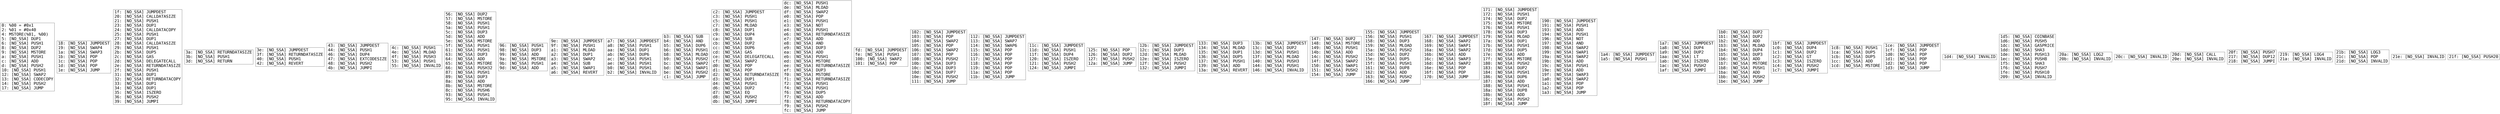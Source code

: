 digraph "graph.cfg.gv" {
	subgraph global {
		node [fontname=Courier fontsize=30.0 rank=same shape=box]
		block_0 [label="0: %00 = #0x1\l2: %01 = #0x40\l4: MSTORE(%01, %00)\l5: [NO_SSA] DUP1\l6: [NO_SSA] PUSH1\l8: [NO_SSA] DUP2\l9: [NO_SSA] MSTORE\la: [NO_SSA] PUSH1\lc: [NO_SSA] ADD\ld: [NO_SSA] PUSH2\l10: [NO_SSA] PUSH1\l12: [NO_SSA] SWAP2\l13: [NO_SSA] CODECOPY\l14: [NO_SSA] PUSH2\l17: [NO_SSA] JUMP\l"]
		block_18 [label="18: [NO_SSA] JUMPDEST\l19: [NO_SSA] SWAP4\l1a: [NO_SSA] SWAP3\l1b: [NO_SSA] POP\l1c: [NO_SSA] POP\l1d: [NO_SSA] POP\l1e: [NO_SSA] JUMP\l"]
		block_1f [label="1f: [NO_SSA] JUMPDEST\l20: [NO_SSA] CALLDATASIZE\l21: [NO_SSA] PUSH1\l23: [NO_SSA] DUP1\l24: [NO_SSA] CALLDATACOPY\l25: [NO_SSA] PUSH1\l27: [NO_SSA] DUP1\l28: [NO_SSA] CALLDATASIZE\l29: [NO_SSA] PUSH1\l2b: [NO_SSA] DUP5\l2c: [NO_SSA] GAS\l2d: [NO_SSA] DELEGATECALL\l2e: [NO_SSA] RETURNDATASIZE\l2f: [NO_SSA] PUSH1\l31: [NO_SSA] DUP1\l32: [NO_SSA] RETURNDATACOPY\l33: [NO_SSA] DUP1\l34: [NO_SSA] DUP1\l35: [NO_SSA] ISZERO\l36: [NO_SSA] PUSH2\l39: [NO_SSA] JUMPI\l"]
		block_3a [label="3a: [NO_SSA] RETURNDATASIZE\l3b: [NO_SSA] PUSH1\l3d: [NO_SSA] RETURN\l"]
		block_3e [label="3e: [NO_SSA] JUMPDEST\l3f: [NO_SSA] RETURNDATASIZE\l40: [NO_SSA] PUSH1\l42: [NO_SSA] REVERT\l"]
		block_43 [label="43: [NO_SSA] JUMPDEST\l44: [NO_SSA] PUSH1\l46: [NO_SSA] DUP4\l47: [NO_SSA] EXTCODESIZE\l48: [NO_SSA] PUSH2\l4b: [NO_SSA] JUMPI\l"]
		block_4c [label="4c: [NO_SSA] PUSH1\l4e: [NO_SSA] MLOAD\l4f: [NO_SSA] PUSH3\l53: [NO_SSA] PUSH1\l55: [NO_SSA] INVALID\l"]
		block_56 [label="56: [NO_SSA] DUP2\l57: [NO_SSA] MSTORE\l58: [NO_SSA] PUSH1\l5a: [NO_SSA] PUSH1\l5c: [NO_SSA] DUP3\l5d: [NO_SSA] ADD\l5e: [NO_SSA] MSTORE\l5f: [NO_SSA] PUSH1\l61: [NO_SSA] PUSH1\l63: [NO_SSA] DUP3\l64: [NO_SSA] ADD\l65: [NO_SSA] MSTORE\l66: [NO_SSA] PUSH32\l87: [NO_SSA] PUSH1\l89: [NO_SSA] DUP3\l8a: [NO_SSA] ADD\l8b: [NO_SSA] MSTORE\l8c: [NO_SSA] PUSH6\l93: [NO_SSA] PUSH1\l95: [NO_SSA] INVALID\l"]
		block_96 [label="96: [NO_SSA] PUSH1\l98: [NO_SSA] DUP3\l99: [NO_SSA] ADD\l9a: [NO_SSA] MSTORE\l9b: [NO_SSA] PUSH1\l9d: [NO_SSA] ADD\l"]
		block_9e [label="9e: [NO_SSA] JUMPDEST\l9f: [NO_SSA] PUSH1\la1: [NO_SSA] MLOAD\la2: [NO_SSA] DUP1\la3: [NO_SSA] SWAP2\la4: [NO_SSA] SUB\la5: [NO_SSA] SWAP1\la6: [NO_SSA] REVERT\l"]
		block_a7 [label="a7: [NO_SSA] JUMPDEST\la8: [NO_SSA] PUSH1\laa: [NO_SSA] DUP1\lab: [NO_SSA] DUP6\lac: [NO_SSA] PUSH1\lae: [NO_SSA] PUSH1\lb0: [NO_SSA] PUSH1\lb2: [NO_SSA] INVALID\l"]
		block_b3 [label="b3: [NO_SSA] SUB\lb4: [NO_SSA] AND\lb5: [NO_SSA] DUP6\lb6: [NO_SSA] PUSH1\lb8: [NO_SSA] MLOAD\lb9: [NO_SSA] PUSH2\lbc: [NO_SSA] SWAP2\lbd: [NO_SSA] SWAP1\lbe: [NO_SSA] PUSH2\lc1: [NO_SSA] JUMP\l"]
		block_c2 [label="c2: [NO_SSA] JUMPDEST\lc3: [NO_SSA] PUSH1\lc5: [NO_SSA] PUSH1\lc7: [NO_SSA] MLOAD\lc8: [NO_SSA] DUP1\lc9: [NO_SSA] DUP4\lca: [NO_SSA] SUB\lcb: [NO_SSA] DUP2\lcc: [NO_SSA] DUP6\lcd: [NO_SSA] GAS\lce: [NO_SSA] DELEGATECALL\lcf: [NO_SSA] SWAP2\ld0: [NO_SSA] POP\ld1: [NO_SSA] POP\ld2: [NO_SSA] RETURNDATASIZE\ld3: [NO_SSA] DUP1\ld4: [NO_SSA] PUSH1\ld6: [NO_SSA] DUP2\ld7: [NO_SSA] EQ\ld8: [NO_SSA] PUSH2\ldb: [NO_SSA] JUMPI\l"]
		block_dc [label="dc: [NO_SSA] PUSH1\lde: [NO_SSA] MLOAD\ldf: [NO_SSA] SWAP2\le0: [NO_SSA] POP\le1: [NO_SSA] PUSH1\le3: [NO_SSA] NOT\le4: [NO_SSA] PUSH1\le6: [NO_SSA] RETURNDATASIZE\le7: [NO_SSA] ADD\le8: [NO_SSA] AND\le9: [NO_SSA] DUP3\lea: [NO_SSA] ADD\leb: [NO_SSA] PUSH1\led: [NO_SSA] MSTORE\lee: [NO_SSA] RETURNDATASIZE\lef: [NO_SSA] DUP3\lf0: [NO_SSA] MSTORE\lf1: [NO_SSA] RETURNDATASIZE\lf2: [NO_SSA] PUSH1\lf4: [NO_SSA] PUSH1\lf6: [NO_SSA] DUP5\lf7: [NO_SSA] ADD\lf8: [NO_SSA] RETURNDATACOPY\lf9: [NO_SSA] PUSH2\lfc: [NO_SSA] JUMP\l"]
		block_fd [label="fd: [NO_SSA] JUMPDEST\lfe: [NO_SSA] PUSH1\l100: [NO_SSA] SWAP2\l101: [NO_SSA] POP\l"]
		block_102 [label="102: [NO_SSA] JUMPDEST\l103: [NO_SSA] POP\l104: [NO_SSA] SWAP2\l105: [NO_SSA] POP\l106: [NO_SSA] SWAP2\l107: [NO_SSA] POP\l108: [NO_SSA] PUSH2\l10b: [NO_SSA] DUP3\l10c: [NO_SSA] DUP3\l10d: [NO_SSA] DUP7\l10e: [NO_SSA] PUSH2\l111: [NO_SSA] JUMP\l"]
		block_112 [label="112: [NO_SSA] JUMPDEST\l113: [NO_SSA] SWAP7\l114: [NO_SSA] SWAP6\l115: [NO_SSA] POP\l116: [NO_SSA] POP\l117: [NO_SSA] POP\l118: [NO_SSA] POP\l119: [NO_SSA] POP\l11a: [NO_SSA] POP\l11b: [NO_SSA] JUMP\l"]
		block_11c [label="11c: [NO_SSA] JUMPDEST\l11d: [NO_SSA] PUSH1\l11f: [NO_SSA] DUP4\l120: [NO_SSA] ISZERO\l121: [NO_SSA] PUSH2\l124: [NO_SSA] JUMPI\l"]
		block_125 [label="125: [NO_SSA] POP\l126: [NO_SSA] DUP2\l127: [NO_SSA] PUSH2\l12a: [NO_SSA] JUMP\l"]
		block_12b [label="12b: [NO_SSA] JUMPDEST\l12c: [NO_SSA] DUP3\l12d: [NO_SSA] MLOAD\l12e: [NO_SSA] ISZERO\l12f: [NO_SSA] PUSH2\l132: [NO_SSA] JUMPI\l"]
		block_133 [label="133: [NO_SSA] DUP3\l134: [NO_SSA] MLOAD\l135: [NO_SSA] DUP1\l136: [NO_SSA] DUP5\l137: [NO_SSA] PUSH1\l139: [NO_SSA] ADD\l13a: [NO_SSA] REVERT\l"]
		block_13b [label="13b: [NO_SSA] JUMPDEST\l13c: [NO_SSA] DUP2\l13d: [NO_SSA] PUSH1\l13f: [NO_SSA] MLOAD\l140: [NO_SSA] PUSH3\l144: [NO_SSA] PUSH1\l146: [NO_SSA] INVALID\l"]
		block_147 [label="147: [NO_SSA] DUP2\l148: [NO_SSA] MSTORE\l149: [NO_SSA] PUSH1\l14b: [NO_SSA] ADD\l14c: [NO_SSA] PUSH2\l14f: [NO_SSA] SWAP2\l150: [NO_SSA] SWAP1\l151: [NO_SSA] PUSH2\l154: [NO_SSA] JUMP\l"]
		block_155 [label="155: [NO_SSA] JUMPDEST\l156: [NO_SSA] PUSH1\l158: [NO_SSA] DUP3\l159: [NO_SSA] MLOAD\l15a: [NO_SSA] PUSH2\l15d: [NO_SSA] DUP2\l15e: [NO_SSA] DUP5\l15f: [NO_SSA] PUSH1\l161: [NO_SSA] DUP8\l162: [NO_SSA] ADD\l163: [NO_SSA] PUSH2\l166: [NO_SSA] JUMP\l"]
		block_167 [label="167: [NO_SSA] JUMPDEST\l168: [NO_SSA] SWAP2\l169: [NO_SSA] SWAP1\l16a: [NO_SSA] SWAP2\l16b: [NO_SSA] ADD\l16c: [NO_SSA] SWAP3\l16d: [NO_SSA] SWAP2\l16e: [NO_SSA] POP\l16f: [NO_SSA] POP\l170: [NO_SSA] JUMP\l"]
		block_171 [label="171: [NO_SSA] JUMPDEST\l172: [NO_SSA] PUSH1\l174: [NO_SSA] DUP2\l175: [NO_SSA] MSTORE\l176: [NO_SSA] PUSH1\l178: [NO_SSA] DUP3\l179: [NO_SSA] MLOAD\l17a: [NO_SSA] DUP1\l17b: [NO_SSA] PUSH1\l17d: [NO_SSA] DUP5\l17e: [NO_SSA] ADD\l17f: [NO_SSA] MSTORE\l180: [NO_SSA] PUSH2\l183: [NO_SSA] DUP2\l184: [NO_SSA] PUSH1\l186: [NO_SSA] DUP6\l187: [NO_SSA] ADD\l188: [NO_SSA] PUSH1\l18a: [NO_SSA] DUP8\l18b: [NO_SSA] ADD\l18c: [NO_SSA] PUSH2\l18f: [NO_SSA] JUMP\l"]
		block_190 [label="190: [NO_SSA] JUMPDEST\l191: [NO_SSA] PUSH1\l193: [NO_SSA] ADD\l194: [NO_SSA] PUSH1\l196: [NO_SSA] NOT\l197: [NO_SSA] AND\l198: [NO_SSA] SWAP2\l199: [NO_SSA] SWAP1\l19a: [NO_SSA] SWAP2\l19b: [NO_SSA] ADD\l19c: [NO_SSA] PUSH1\l19e: [NO_SSA] ADD\l19f: [NO_SSA] SWAP3\l1a0: [NO_SSA] SWAP2\l1a1: [NO_SSA] POP\l1a2: [NO_SSA] POP\l1a3: [NO_SSA] JUMP\l"]
		block_1a4 [label="1a4: [NO_SSA] JUMPDEST\l1a5: [NO_SSA] PUSH1\l"]
		block_1a7 [label="1a7: [NO_SSA] JUMPDEST\l1a8: [NO_SSA] DUP4\l1a9: [NO_SSA] DUP2\l1aa: [NO_SSA] LT\l1ab: [NO_SSA] ISZERO\l1ac: [NO_SSA] PUSH2\l1af: [NO_SSA] JUMPI\l"]
		block_1b0 [label="1b0: [NO_SSA] DUP2\l1b1: [NO_SSA] DUP2\l1b2: [NO_SSA] ADD\l1b3: [NO_SSA] MLOAD\l1b4: [NO_SSA] DUP4\l1b5: [NO_SSA] DUP3\l1b6: [NO_SSA] ADD\l1b7: [NO_SSA] MSTORE\l1b8: [NO_SSA] PUSH1\l1ba: [NO_SSA] ADD\l1bb: [NO_SSA] PUSH2\l1be: [NO_SSA] JUMP\l"]
		block_1bf [label="1bf: [NO_SSA] JUMPDEST\l1c0: [NO_SSA] DUP4\l1c1: [NO_SSA] DUP2\l1c2: [NO_SSA] GT\l1c3: [NO_SSA] ISZERO\l1c4: [NO_SSA] PUSH2\l1c7: [NO_SSA] JUMPI\l"]
		block_1c8 [label="1c8: [NO_SSA] PUSH1\l1ca: [NO_SSA] DUP5\l1cb: [NO_SSA] DUP5\l1cc: [NO_SSA] ADD\l1cd: [NO_SSA] MSTORE\l"]
		block_1ce [label="1ce: [NO_SSA] JUMPDEST\l1cf: [NO_SSA] POP\l1d0: [NO_SSA] POP\l1d1: [NO_SSA] POP\l1d2: [NO_SSA] POP\l1d3: [NO_SSA] JUMP\l"]
		block_1d4 [label="1d4: [NO_SSA] INVALID\l"]
		block_1d5 [label="1d5: [NO_SSA] COINBASE\l1d6: [NO_SSA] PUSH5\l1dc: [NO_SSA] GASPRICE\l1dd: [NO_SSA] SHA3\l1de: [NO_SSA] PUSH13\l1ec: [NO_SSA] PUSH8\l1f5: [NO_SSA] SHA3\l1f6: [NO_SSA] PUSH7\l1fe: [NO_SSA] PUSH10\l209: [NO_SSA] INVALID\l"]
		block_20a [label="20a: [NO_SSA] LOG2\l20b: [NO_SSA] INVALID\l"]
		block_20c [label="20c: [NO_SSA] INVALID\l"]
		block_20d [label="20d: [NO_SSA] CALL\l20e: [NO_SSA] INVALID\l"]
		block_20f [label="20f: [NO_SSA] PUSH7\l217: [NO_SSA] DUP12\l218: [NO_SSA] JUMPI\l"]
		block_219 [label="219: [NO_SSA] LOG4\l21a: [NO_SSA] INVALID\l"]
		block_21b [label="21b: [NO_SSA] LOG3\l21c: [NO_SSA] POP\l21d: [NO_SSA] INVALID\l"]
		block_21e [label="21e: [NO_SSA] INVALID\l"]
		block_21f [label="21f: [NO_SSA] PUSH20\l"]
	}
}
